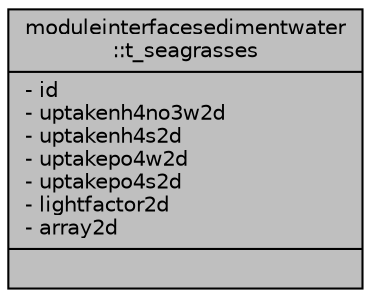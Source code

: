 digraph "moduleinterfacesedimentwater::t_seagrasses"
{
 // LATEX_PDF_SIZE
  edge [fontname="Helvetica",fontsize="10",labelfontname="Helvetica",labelfontsize="10"];
  node [fontname="Helvetica",fontsize="10",shape=record];
  Node1 [label="{moduleinterfacesedimentwater\l::t_seagrasses\n|- id\l- uptakenh4no3w2d\l- uptakenh4s2d\l- uptakepo4w2d\l- uptakepo4s2d\l- lightfactor2d\l- array2d\l|}",height=0.2,width=0.4,color="black", fillcolor="grey75", style="filled", fontcolor="black",tooltip=" "];
}
